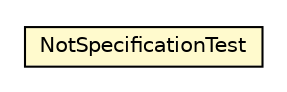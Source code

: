 #!/usr/local/bin/dot
#
# Class diagram 
# Generated by UMLGraph version R5_6_6-8-g8d7759 (http://www.umlgraph.org/)
#

digraph G {
	edge [fontname="Helvetica",fontsize=10,labelfontname="Helvetica",labelfontsize=10];
	node [fontname="Helvetica",fontsize=10,shape=plaintext];
	nodesep=0.25;
	ranksep=0.5;
	// org.dayatang.domain.specification.NotSpecificationTest
	c36409 [label=<<table title="org.dayatang.domain.specification.NotSpecificationTest" border="0" cellborder="1" cellspacing="0" cellpadding="2" port="p" bgcolor="lemonChiffon" href="./NotSpecificationTest.html">
		<tr><td><table border="0" cellspacing="0" cellpadding="1">
<tr><td align="center" balign="center"> NotSpecificationTest </td></tr>
		</table></td></tr>
		</table>>, URL="./NotSpecificationTest.html", fontname="Helvetica", fontcolor="black", fontsize=10.0];
}


